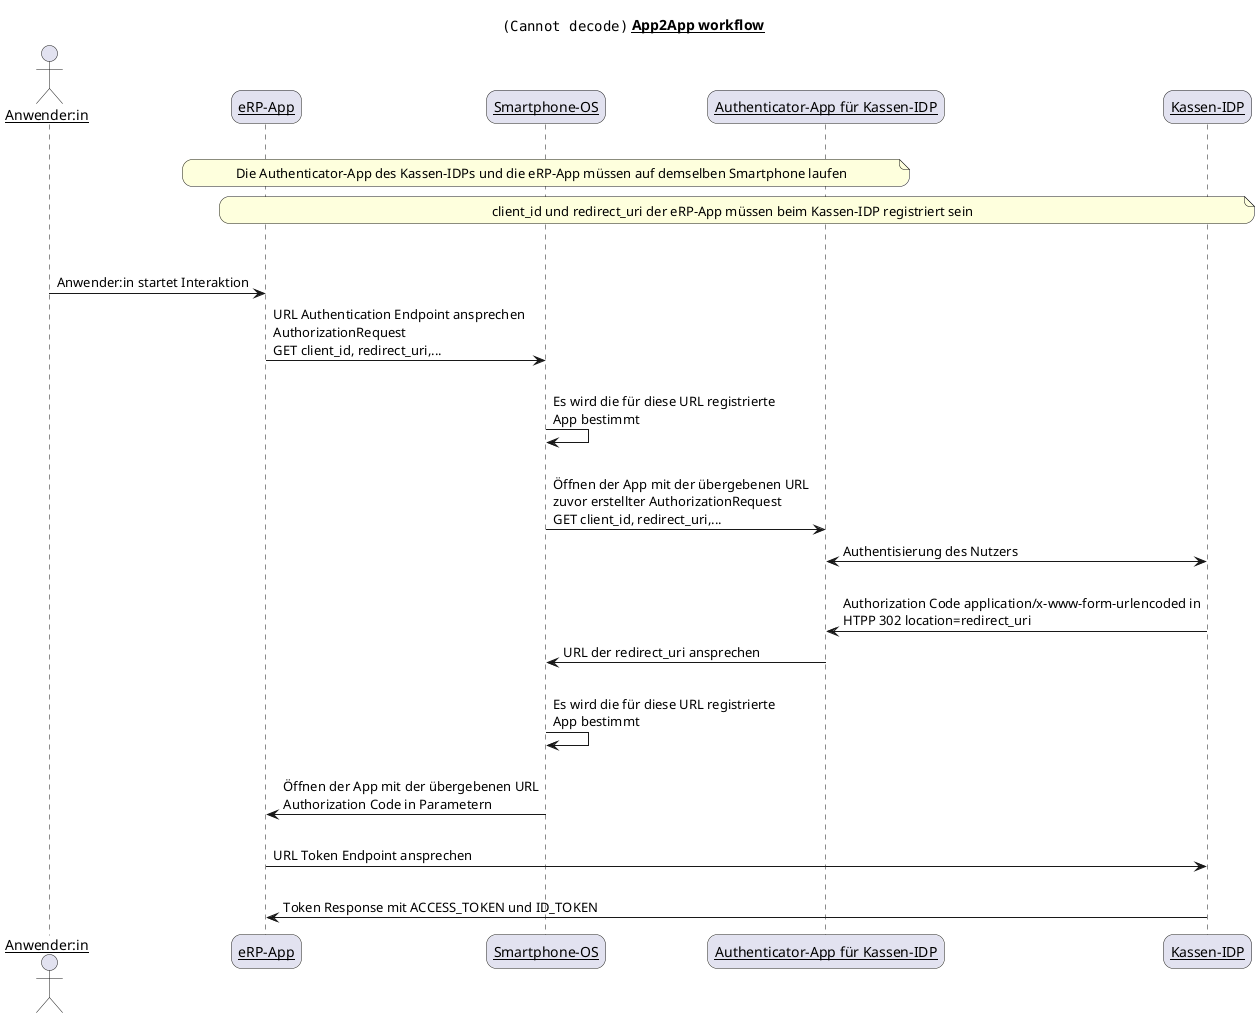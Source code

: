 @startuml

title
<img:images/IDPLogo-64.png> <u>App2App workflow</u>
end title

skinparam sequenceArrowThickness 1
skinparam roundcorner 20
skinparam sequenceParticipant underline
skinparam maxMessageSize 400
skinparam ParticipantPadding 10

actor "Anwender:in" as V
participant "eRP-App" as EA
participant "Smartphone-OS" as OS
participant "Authenticator-App für Kassen-IDP" as KA
participant "Kassen-IDP" as KIDP
    ||20||
note over EA,KA
    Die Authenticator-App des Kassen-IDPs und die eRP-App müssen auf demselben Smartphone laufen
end note

note over EA, KIDP
client_id und redirect_uri der eRP-App müssen beim Kassen-IDP registriert sein
end note
    ||40||
V -> EA : Anwender:in startet Interaktion
EA -> OS : URL Authentication Endpoint ansprechen\nAuthorizationRequest\nGET client_id, redirect_uri,...
    ||20||
OS -> OS : Es wird die für diese URL registrierte\nApp bestimmt
    ||20||
OS -> KA : Öffnen der App mit der übergebenen URL\nzuvor erstellter AuthorizationRequest\nGET client_id, redirect_uri,...
KA <-> KIDP : Authentisierung des Nutzers
    ||20||
KA <- KIDP : Authorization Code application/x-www-form-urlencoded in\nHTPP 302 location=redirect_uri

KA -> OS : URL der redirect_uri ansprechen
    ||20||
OS -> OS : Es wird die für diese URL registrierte\nApp bestimmt
    ||20||
OS -> EA : Öffnen der App mit der übergebenen URL\nAuthorization Code in Parametern
    ||20||
EA -> KIDP : URL Token Endpoint ansprechen
    ||20||
EA <- KIDP : Token Response mit ACCESS_TOKEN und ID_TOKEN

@enduml
